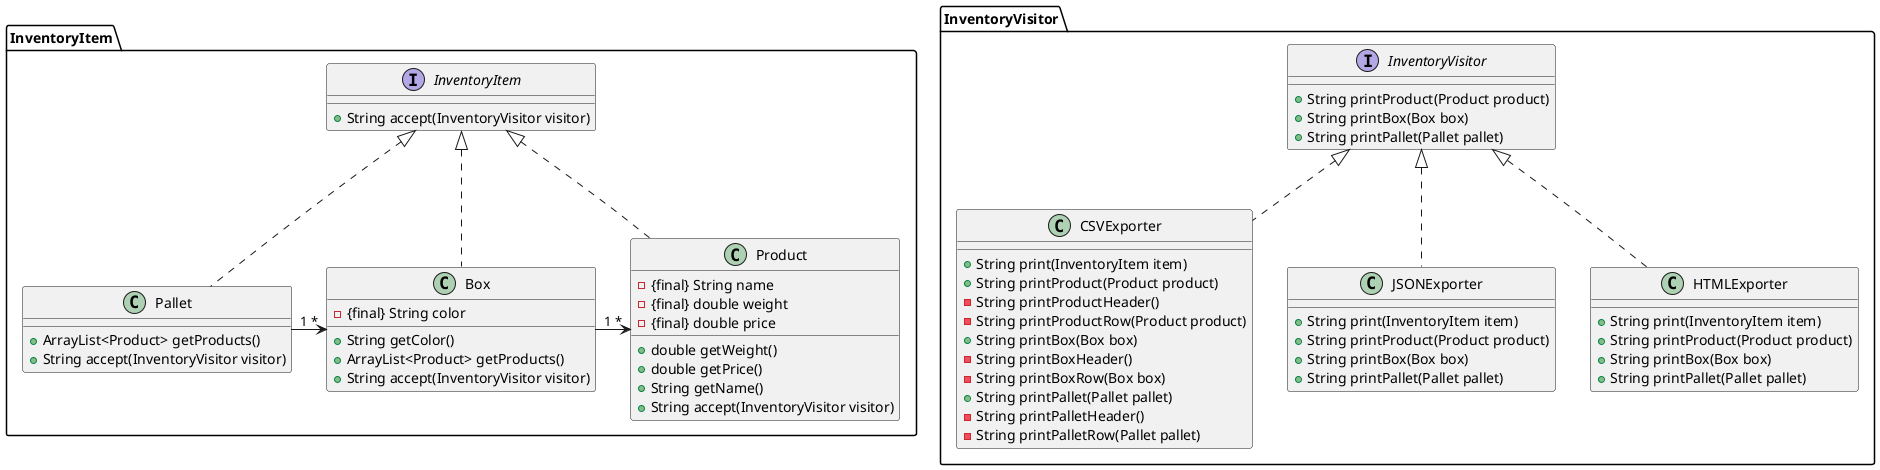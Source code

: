 @startuml
'https://plantuml.com/class-diagram

'left to right direction

package inventory_item_package as "InventoryItem" {

    interface InventoryItem {
        + String accept(InventoryVisitor visitor)
    }

    class Product implements InventoryItem {
        - {final} String name
        - {final} double weight
        - {final} double price
        + double getWeight()
        + double getPrice()
        + String getName()
        + String accept(InventoryVisitor visitor)
    }

    class Box implements InventoryItem {
        - {final} String color
        + String getColor()
        + ArrayList<Product> getProducts()
        + String accept(InventoryVisitor visitor)
    }
    Box "1" -> "*" Product

    class Pallet implements InventoryItem {
        + ArrayList<Product> getProducts()
        + String accept(InventoryVisitor visitor)
    }
    Pallet "1" -> "*" Box

}

package inventory_visitor_package as "InventoryVisitor" {

    interface InventoryVisitor {
        + String printProduct(Product product)
        + String printBox(Box box)
        + String printPallet(Pallet pallet)
    }

    class CSVExporter implements InventoryVisitor {
        + String print(InventoryItem item)
        + String printProduct(Product product)
        - String printProductHeader()
        - String printProductRow(Product product)
        + String printBox(Box box)
        - String printBoxHeader()
        - String printBoxRow(Box box)
        + String printPallet(Pallet pallet)
        - String printPalletHeader()
        - String printPalletRow(Pallet pallet)
    }

    class JSONExporter implements InventoryVisitor {
        + String print(InventoryItem item)
        + String printProduct(Product product)
        + String printBox(Box box)
        + String printPallet(Pallet pallet)
    }

    class HTMLExporter implements InventoryVisitor {
        + String print(InventoryItem item)
        + String printProduct(Product product)
        + String printBox(Box box)
        + String printPallet(Pallet pallet)
    }

}

@enduml